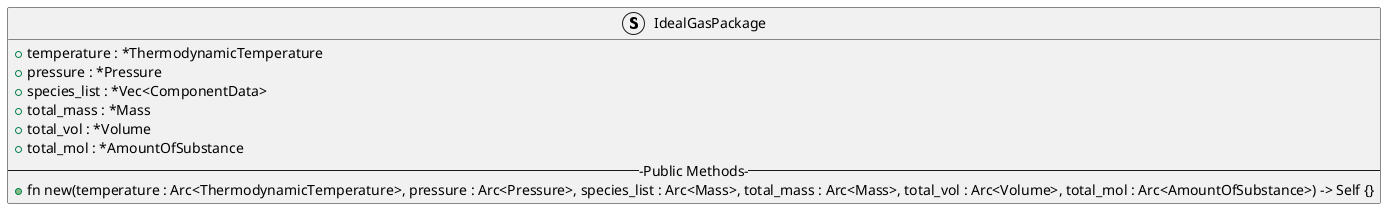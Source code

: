@startuml ideal_gas_package_class_design


Struct IdealGasPackage {
  + temperature : *ThermodynamicTemperature
  + pressure : *Pressure
  + species_list : *Vec<ComponentData>
  + total_mass : *Mass
  + total_vol : *Volume
  + total_mol : *AmountOfSubstance 
  ---Public Methods---
  + fn new(temperature : Arc<ThermodynamicTemperature>, pressure : Arc<Pressure>, species_list : Arc<Mass>, total_mass : Arc<Mass>, total_vol : Arc<Volume>, total_mol : Arc<AmountOfSubstance>) -> Self {}
}


@enduml
